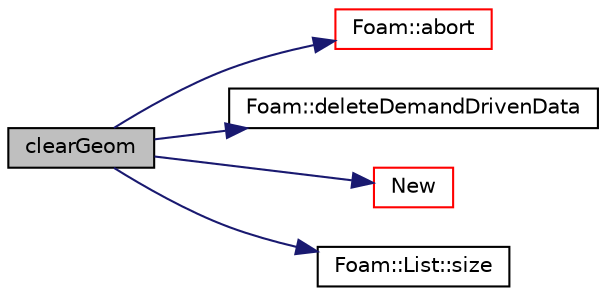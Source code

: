 digraph "clearGeom"
{
  bgcolor="transparent";
  edge [fontname="Helvetica",fontsize="10",labelfontname="Helvetica",labelfontsize="10"];
  node [fontname="Helvetica",fontsize="10",shape=record];
  rankdir="LR";
  Node22 [label="clearGeom",height=0.2,width=0.4,color="black", fillcolor="grey75", style="filled", fontcolor="black"];
  Node22 -> Node23 [color="midnightblue",fontsize="10",style="solid",fontname="Helvetica"];
  Node23 [label="Foam::abort",height=0.2,width=0.4,color="red",URL="$a21851.html#a447107a607d03e417307c203fa5fb44b"];
  Node22 -> Node68 [color="midnightblue",fontsize="10",style="solid",fontname="Helvetica"];
  Node68 [label="Foam::deleteDemandDrivenData",height=0.2,width=0.4,color="black",URL="$a21851.html#a676ff999562d389fd174d693e17d230a"];
  Node22 -> Node69 [color="midnightblue",fontsize="10",style="solid",fontname="Helvetica"];
  Node69 [label="New",height=0.2,width=0.4,color="red",URL="$a30653.html#a67ed2e80e9ca7538412c533cf59b3614",tooltip="Return a reference to the selected surface. "];
  Node22 -> Node121 [color="midnightblue",fontsize="10",style="solid",fontname="Helvetica"];
  Node121 [label="Foam::List::size",height=0.2,width=0.4,color="black",URL="$a26833.html#a8a5f6fa29bd4b500caf186f60245b384",tooltip="Override size to be inconsistent with allocated storage. "];
}
